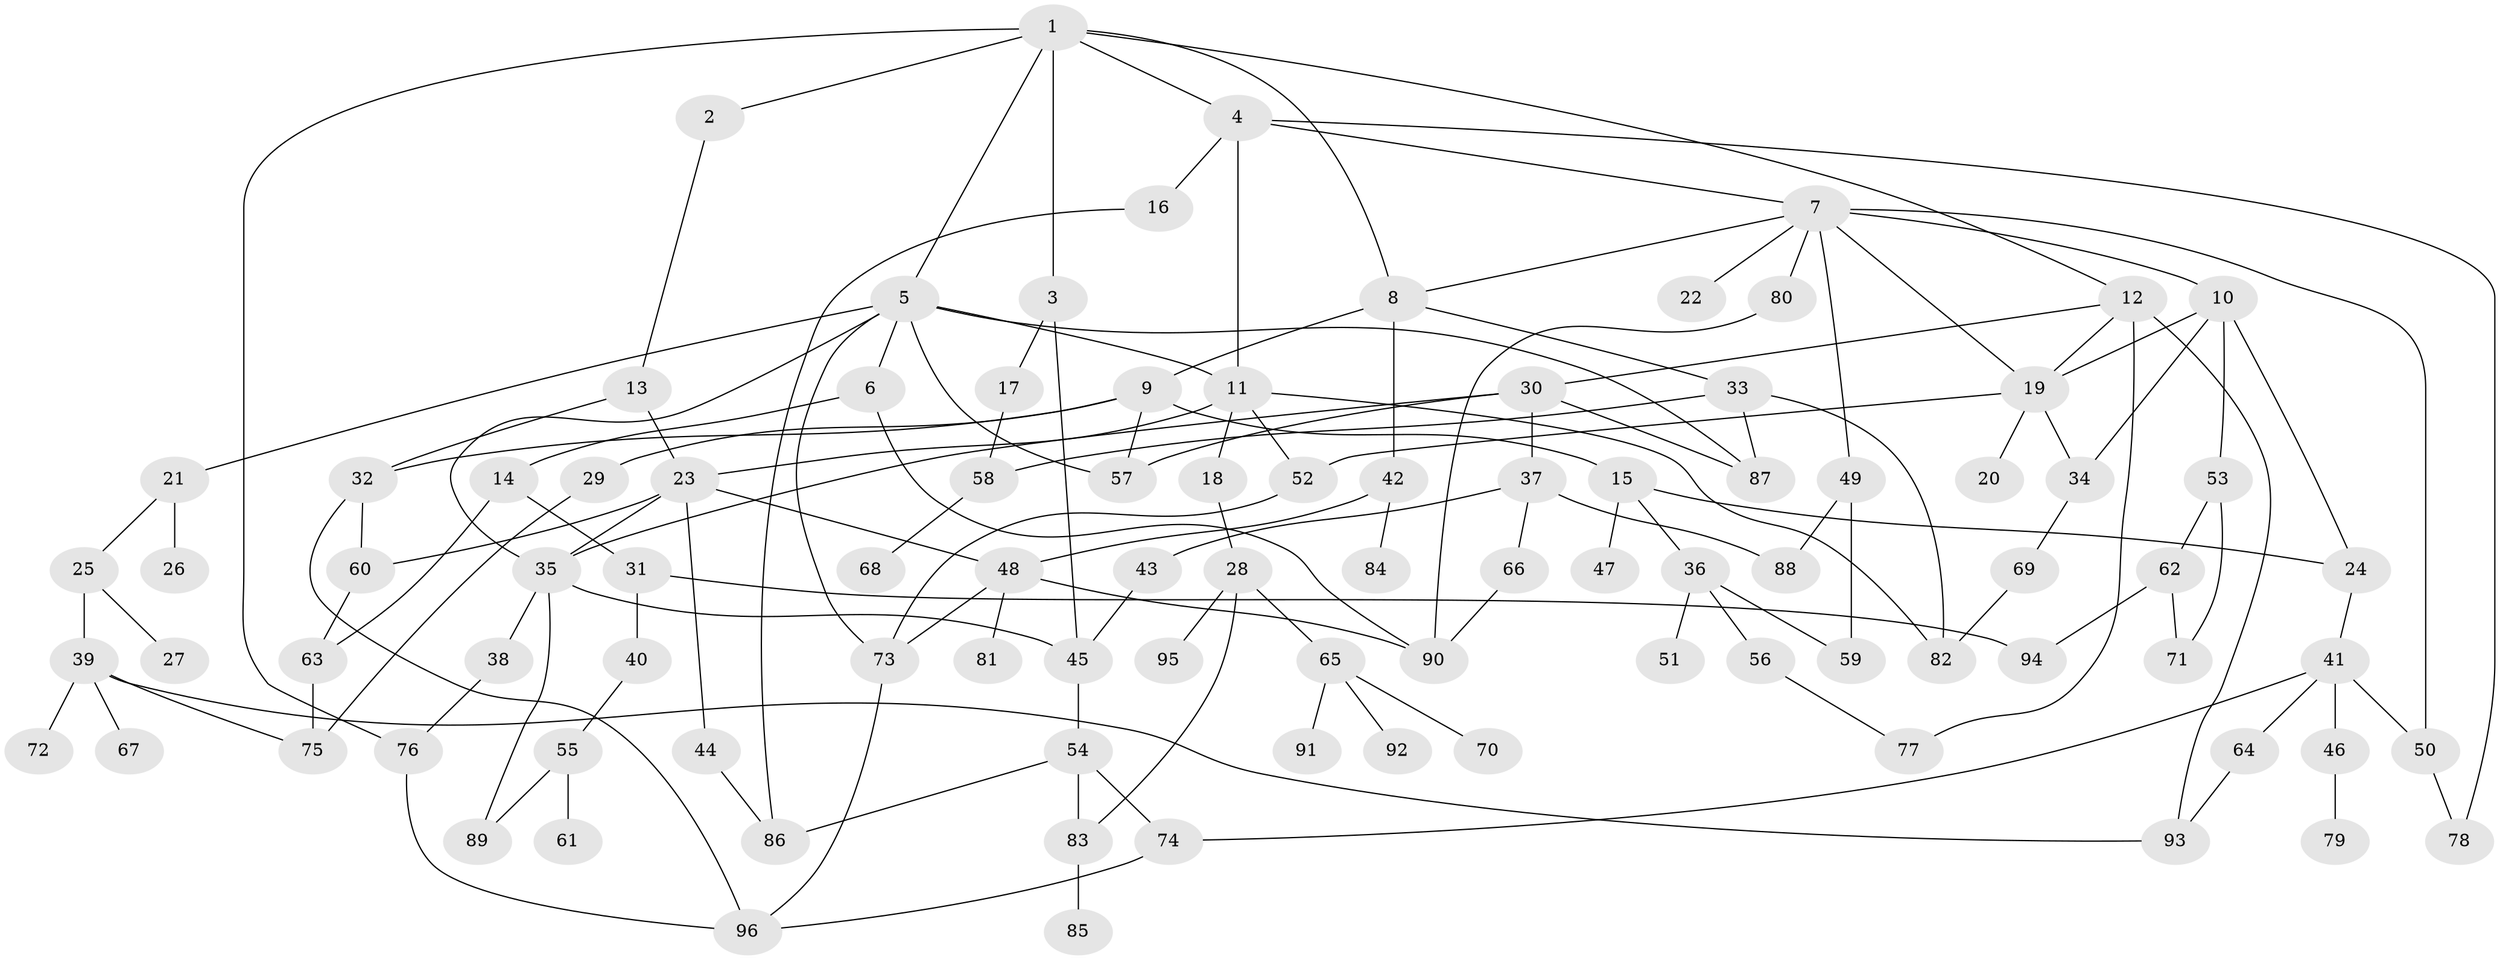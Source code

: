 // coarse degree distribution, {6: 0.034482758620689655, 7: 0.06896551724137931, 9: 0.034482758620689655, 10: 0.034482758620689655, 13: 0.034482758620689655, 4: 0.06896551724137931, 3: 0.20689655172413793, 5: 0.13793103448275862, 2: 0.3103448275862069, 1: 0.06896551724137931}
// Generated by graph-tools (version 1.1) at 2025/48/03/04/25 22:48:59]
// undirected, 96 vertices, 143 edges
graph export_dot {
  node [color=gray90,style=filled];
  1;
  2;
  3;
  4;
  5;
  6;
  7;
  8;
  9;
  10;
  11;
  12;
  13;
  14;
  15;
  16;
  17;
  18;
  19;
  20;
  21;
  22;
  23;
  24;
  25;
  26;
  27;
  28;
  29;
  30;
  31;
  32;
  33;
  34;
  35;
  36;
  37;
  38;
  39;
  40;
  41;
  42;
  43;
  44;
  45;
  46;
  47;
  48;
  49;
  50;
  51;
  52;
  53;
  54;
  55;
  56;
  57;
  58;
  59;
  60;
  61;
  62;
  63;
  64;
  65;
  66;
  67;
  68;
  69;
  70;
  71;
  72;
  73;
  74;
  75;
  76;
  77;
  78;
  79;
  80;
  81;
  82;
  83;
  84;
  85;
  86;
  87;
  88;
  89;
  90;
  91;
  92;
  93;
  94;
  95;
  96;
  1 -- 2;
  1 -- 3;
  1 -- 4;
  1 -- 5;
  1 -- 12;
  1 -- 76;
  1 -- 8;
  2 -- 13;
  3 -- 17;
  3 -- 45;
  4 -- 7;
  4 -- 16;
  4 -- 78;
  4 -- 11;
  5 -- 6;
  5 -- 11;
  5 -- 21;
  5 -- 35;
  5 -- 57;
  5 -- 87;
  5 -- 73;
  6 -- 14;
  6 -- 90;
  7 -- 8;
  7 -- 10;
  7 -- 19;
  7 -- 22;
  7 -- 49;
  7 -- 50;
  7 -- 80;
  8 -- 9;
  8 -- 33;
  8 -- 42;
  9 -- 15;
  9 -- 29;
  9 -- 32;
  9 -- 57;
  10 -- 34;
  10 -- 53;
  10 -- 24;
  10 -- 19;
  11 -- 18;
  11 -- 23;
  11 -- 52;
  11 -- 82;
  12 -- 30;
  12 -- 77;
  12 -- 19;
  12 -- 93;
  13 -- 23;
  13 -- 32;
  14 -- 31;
  14 -- 63;
  15 -- 24;
  15 -- 36;
  15 -- 47;
  16 -- 86;
  17 -- 58;
  18 -- 28;
  19 -- 20;
  19 -- 52;
  19 -- 34;
  21 -- 25;
  21 -- 26;
  23 -- 44;
  23 -- 48;
  23 -- 60;
  23 -- 35;
  24 -- 41;
  25 -- 27;
  25 -- 39;
  28 -- 65;
  28 -- 95;
  28 -- 83;
  29 -- 75;
  30 -- 37;
  30 -- 87;
  30 -- 35;
  30 -- 57;
  31 -- 40;
  31 -- 94;
  32 -- 60;
  32 -- 96;
  33 -- 82;
  33 -- 87;
  33 -- 58;
  34 -- 69;
  35 -- 38;
  35 -- 45;
  35 -- 89;
  36 -- 51;
  36 -- 56;
  36 -- 59;
  37 -- 43;
  37 -- 66;
  37 -- 88;
  38 -- 76;
  39 -- 67;
  39 -- 72;
  39 -- 75;
  39 -- 93;
  40 -- 55;
  41 -- 46;
  41 -- 64;
  41 -- 74;
  41 -- 50;
  42 -- 84;
  42 -- 48;
  43 -- 45;
  44 -- 86;
  45 -- 54;
  46 -- 79;
  48 -- 73;
  48 -- 81;
  48 -- 90;
  49 -- 88;
  49 -- 59;
  50 -- 78;
  52 -- 73;
  53 -- 62;
  53 -- 71;
  54 -- 83;
  54 -- 86;
  54 -- 74;
  55 -- 61;
  55 -- 89;
  56 -- 77;
  58 -- 68;
  60 -- 63;
  62 -- 71;
  62 -- 94;
  63 -- 75;
  64 -- 93;
  65 -- 70;
  65 -- 91;
  65 -- 92;
  66 -- 90;
  69 -- 82;
  73 -- 96;
  74 -- 96;
  76 -- 96;
  80 -- 90;
  83 -- 85;
}
